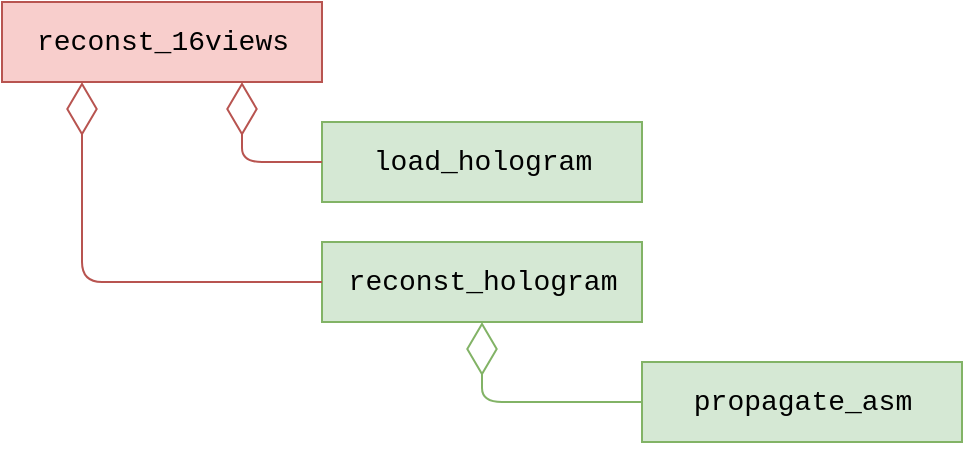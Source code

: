 <mxfile version="13.6.5" type="device" pages="3"><diagram id="iY3fUr5Ws9QMiDp5ibDl" name="Page-1"><mxGraphModel dx="811" dy="442" grid="1" gridSize="10" guides="1" tooltips="1" connect="1" arrows="1" fold="1" page="1" pageScale="1" pageWidth="850" pageHeight="1100" math="0" shadow="0"><root><mxCell id="0"/><mxCell id="1" parent="0"/><mxCell id="WCBqe-4smAD-PxwJlMG--1" value="reconst_16views" style="html=1;fontFamily=Courier New;fontSize=14;fillColor=#f8cecc;strokeColor=#b85450;" vertex="1" parent="1"><mxGeometry x="40" y="40" width="160" height="40" as="geometry"/></mxCell><mxCell id="WCBqe-4smAD-PxwJlMG--2" value="load_hologram" style="html=1;fontFamily=Courier New;fontSize=14;fillColor=#d5e8d4;strokeColor=#82b366;" vertex="1" parent="1"><mxGeometry x="200" y="100" width="160" height="40" as="geometry"/></mxCell><mxCell id="WCBqe-4smAD-PxwJlMG--3" value="reconst_hologram" style="html=1;fontFamily=Courier New;fontSize=14;fillColor=#d5e8d4;strokeColor=#82b366;" vertex="1" parent="1"><mxGeometry x="200" y="160" width="160" height="40" as="geometry"/></mxCell><mxCell id="WCBqe-4smAD-PxwJlMG--4" value="propagate_asm" style="html=1;fontFamily=Courier New;fontSize=14;fillColor=#d5e8d4;strokeColor=#82b366;" vertex="1" parent="1"><mxGeometry x="360" y="220" width="160" height="40" as="geometry"/></mxCell><mxCell id="WCBqe-4smAD-PxwJlMG--5" value="" style="endArrow=diamondThin;endFill=0;endSize=24;html=1;fontFamily=Courier New;fontSize=14;entryX=0.75;entryY=1;entryDx=0;entryDy=0;exitX=0;exitY=0.5;exitDx=0;exitDy=0;fillColor=#f8cecc;strokeColor=#b85450;" edge="1" parent="1" source="WCBqe-4smAD-PxwJlMG--2" target="WCBqe-4smAD-PxwJlMG--1"><mxGeometry width="160" relative="1" as="geometry"><mxPoint x="340" y="400" as="sourcePoint"/><mxPoint x="500" y="400" as="targetPoint"/><Array as="points"><mxPoint x="160" y="120"/></Array></mxGeometry></mxCell><mxCell id="WCBqe-4smAD-PxwJlMG--6" value="" style="endArrow=diamondThin;endFill=0;endSize=24;html=1;fontFamily=Courier New;fontSize=14;entryX=0.25;entryY=1;entryDx=0;entryDy=0;exitX=0;exitY=0.5;exitDx=0;exitDy=0;fillColor=#f8cecc;strokeColor=#b85450;" edge="1" parent="1" source="WCBqe-4smAD-PxwJlMG--3" target="WCBqe-4smAD-PxwJlMG--1"><mxGeometry width="160" relative="1" as="geometry"><mxPoint x="340" y="400" as="sourcePoint"/><mxPoint x="500" y="400" as="targetPoint"/><Array as="points"><mxPoint x="80" y="180"/></Array></mxGeometry></mxCell><mxCell id="WCBqe-4smAD-PxwJlMG--7" value="" style="endArrow=diamondThin;endFill=0;endSize=24;html=1;fontFamily=Courier New;fontSize=14;entryX=0.5;entryY=1;entryDx=0;entryDy=0;exitX=0;exitY=0.5;exitDx=0;exitDy=0;fillColor=#d5e8d4;strokeColor=#82b366;" edge="1" parent="1" source="WCBqe-4smAD-PxwJlMG--4" target="WCBqe-4smAD-PxwJlMG--3"><mxGeometry width="160" relative="1" as="geometry"><mxPoint x="340" y="400" as="sourcePoint"/><mxPoint x="500" y="400" as="targetPoint"/><Array as="points"><mxPoint x="280" y="240"/></Array></mxGeometry></mxCell></root></mxGraphModel></diagram><diagram id="PWsHkbUvn_xlbvFjzU6t" name="Page-2"><mxGraphModel dx="811" dy="442" grid="1" gridSize="10" guides="1" tooltips="1" connect="1" arrows="1" fold="1" page="1" pageScale="1" pageWidth="850" pageHeight="1100" math="0" shadow="0"><root><mxCell id="4wphVojE3mwtrdc_9HJ6-0"/><mxCell id="4wphVojE3mwtrdc_9HJ6-1" parent="4wphVojE3mwtrdc_9HJ6-0"/><mxCell id="swi-ndvMBsYdU9F19lqf-0" value="compress_views" style="html=1;fontFamily=Courier New;fontSize=14;fillColor=#f8cecc;strokeColor=#b85450;" vertex="1" parent="4wphVojE3mwtrdc_9HJ6-1"><mxGeometry x="40" y="40" width="160" height="40" as="geometry"/></mxCell><mxCell id="swi-ndvMBsYdU9F19lqf-1" value="cod_jpeg2000" style="html=1;fontFamily=Courier New;fontSize=14;fillColor=#d5e8d4;strokeColor=#82b366;" vertex="1" parent="4wphVojE3mwtrdc_9HJ6-1"><mxGeometry x="200" y="100" width="160" height="40" as="geometry"/></mxCell><mxCell id="swi-ndvMBsYdU9F19lqf-2" value="dec_jpeg2000" style="html=1;fontFamily=Courier New;fontSize=14;fillColor=#d5e8d4;strokeColor=#82b366;" vertex="1" parent="4wphVojE3mwtrdc_9HJ6-1"><mxGeometry x="200" y="160" width="160" height="40" as="geometry"/></mxCell><mxCell id="swi-ndvMBsYdU9F19lqf-3" value="psnr" style="html=1;fontFamily=Courier New;fontSize=14;fillColor=#d5e8d4;strokeColor=#82b366;" vertex="1" parent="4wphVojE3mwtrdc_9HJ6-1"><mxGeometry x="200" y="220" width="160" height="40" as="geometry"/></mxCell><mxCell id="swi-ndvMBsYdU9F19lqf-4" value="" style="endArrow=diamondThin;endFill=0;endSize=24;html=1;fontFamily=Courier New;fontSize=14;entryX=0.75;entryY=1;entryDx=0;entryDy=0;exitX=0;exitY=0.5;exitDx=0;exitDy=0;fillColor=#f8cecc;strokeColor=#b85450;" edge="1" parent="4wphVojE3mwtrdc_9HJ6-1" source="swi-ndvMBsYdU9F19lqf-1" target="swi-ndvMBsYdU9F19lqf-0"><mxGeometry width="160" relative="1" as="geometry"><mxPoint x="340" y="400" as="sourcePoint"/><mxPoint x="500" y="400" as="targetPoint"/><Array as="points"><mxPoint x="160" y="120"/></Array></mxGeometry></mxCell><mxCell id="swi-ndvMBsYdU9F19lqf-5" value="" style="endArrow=diamondThin;endFill=0;endSize=24;html=1;fontFamily=Courier New;fontSize=14;entryX=0.5;entryY=1;entryDx=0;entryDy=0;exitX=0;exitY=0.5;exitDx=0;exitDy=0;fillColor=#f8cecc;strokeColor=#b85450;" edge="1" parent="4wphVojE3mwtrdc_9HJ6-1" source="swi-ndvMBsYdU9F19lqf-2" target="swi-ndvMBsYdU9F19lqf-0"><mxGeometry width="160" relative="1" as="geometry"><mxPoint x="340" y="400" as="sourcePoint"/><mxPoint x="500" y="400" as="targetPoint"/><Array as="points"><mxPoint x="120" y="180"/></Array></mxGeometry></mxCell><mxCell id="swi-ndvMBsYdU9F19lqf-6" value="" style="endArrow=diamondThin;endFill=0;endSize=24;html=1;fontFamily=Courier New;fontSize=14;entryX=0.25;entryY=1;entryDx=0;entryDy=0;exitX=0;exitY=0.5;exitDx=0;exitDy=0;fillColor=#f8cecc;strokeColor=#b85450;" edge="1" parent="4wphVojE3mwtrdc_9HJ6-1" source="swi-ndvMBsYdU9F19lqf-3" target="swi-ndvMBsYdU9F19lqf-0"><mxGeometry width="160" relative="1" as="geometry"><mxPoint x="340" y="400" as="sourcePoint"/><mxPoint x="500" y="400" as="targetPoint"/><Array as="points"><mxPoint x="80" y="240"/></Array></mxGeometry></mxCell></root></mxGraphModel></diagram><diagram id="s_nJfuhKcJLnyfGouV4D" name="Page-3"><mxGraphModel dx="1420" dy="774" grid="1" gridSize="10" guides="1" tooltips="1" connect="1" arrows="1" fold="1" page="1" pageScale="1" pageWidth="850" pageHeight="1100" math="0" shadow="0"><root><mxCell id="zsWr_reQ3h_Ut193rZ2x-0"/><mxCell id="zsWr_reQ3h_Ut193rZ2x-1" parent="zsWr_reQ3h_Ut193rZ2x-0"/><mxCell id="zsWr_reQ3h_Ut193rZ2x-2" value="&lt;div&gt;Holograma&lt;/div&gt;&lt;div&gt;(amplitude)&lt;/div&gt;&lt;div&gt;[bitmap]&lt;br&gt;&lt;/div&gt;" style="shape=parallelogram;html=1;strokeWidth=2;perimeter=parallelogramPerimeter;whiteSpace=wrap;rounded=1;arcSize=12;size=0.115;fontFamily=Garamond;fontSize=14;fillColor=#f8cecc;strokeColor=#b85450;" vertex="1" parent="zsWr_reQ3h_Ut193rZ2x-1"><mxGeometry x="40" y="20" width="160" height="60" as="geometry"/></mxCell><mxCell id="zsWr_reQ3h_Ut193rZ2x-3" value="&lt;div&gt;Holograma&lt;/div&gt;&lt;div&gt;(fase)&lt;/div&gt;&lt;div&gt;[bitmap]&lt;/div&gt;" style="shape=parallelogram;html=1;strokeWidth=2;perimeter=parallelogramPerimeter;whiteSpace=wrap;rounded=1;arcSize=12;size=0.115;fontFamily=Garamond;fontSize=14;fillColor=#f8cecc;strokeColor=#b85450;" vertex="1" parent="zsWr_reQ3h_Ut193rZ2x-1"><mxGeometry x="240" y="20" width="160" height="60" as="geometry"/></mxCell><mxCell id="zsWr_reQ3h_Ut193rZ2x-4" value="&lt;div&gt;Holograma&lt;/div&gt;&lt;div&gt;(especificações)&lt;/div&gt;&lt;div&gt;[JSON]&lt;br&gt;&lt;/div&gt;" style="shape=parallelogram;html=1;strokeWidth=2;perimeter=parallelogramPerimeter;whiteSpace=wrap;rounded=1;arcSize=12;size=0.115;fontFamily=Garamond;fontSize=14;fillColor=#dae8fc;strokeColor=#6c8ebf;" vertex="1" parent="zsWr_reQ3h_Ut193rZ2x-1"><mxGeometry x="530" y="20" width="160" height="60" as="geometry"/></mxCell><mxCell id="zsWr_reQ3h_Ut193rZ2x-5" value="load_hologram" style="rounded=1;whiteSpace=wrap;html=1;absoluteArcSize=1;arcSize=14;strokeWidth=2;fontFamily=Courier New;fontSize=14;fillColor=#d5e8d4;strokeColor=#82b366;" vertex="1" parent="zsWr_reQ3h_Ut193rZ2x-1"><mxGeometry x="400" y="160" width="160" height="40" as="geometry"/></mxCell><mxCell id="zsWr_reQ3h_Ut193rZ2x-6" value="reconst_hologram" style="rounded=1;whiteSpace=wrap;html=1;absoluteArcSize=1;arcSize=14;strokeWidth=2;fontFamily=Courier New;fontSize=14;fillColor=#d5e8d4;strokeColor=#82b366;" vertex="1" parent="zsWr_reQ3h_Ut193rZ2x-1"><mxGeometry x="400" y="240" width="160" height="40" as="geometry"/></mxCell><mxCell id="zsWr_reQ3h_Ut193rZ2x-7" value="propagate_asm" style="rounded=1;whiteSpace=wrap;html=1;absoluteArcSize=1;arcSize=14;strokeWidth=2;fontFamily=Courier New;fontSize=14;fillColor=#d5e8d4;strokeColor=#82b366;" vertex="1" parent="zsWr_reQ3h_Ut193rZ2x-1"><mxGeometry x="660" y="240" width="160" height="40" as="geometry"/></mxCell><mxCell id="zsWr_reQ3h_Ut193rZ2x-8" value="reconst_16views" style="rounded=1;whiteSpace=wrap;html=1;absoluteArcSize=1;arcSize=14;strokeWidth=2;fontFamily=Courier New;fontSize=14;fillColor=#fff2cc;strokeColor=#d6b656;" vertex="1" parent="zsWr_reQ3h_Ut193rZ2x-1"><mxGeometry x="140" y="160" width="160" height="40" as="geometry"/></mxCell><mxCell id="zsWr_reQ3h_Ut193rZ2x-9" value="Use" style="endArrow=open;endSize=12;dashed=1;html=1;fontFamily=Courier New;fontSize=14;exitX=1;exitY=0.5;exitDx=0;exitDy=0;entryX=0;entryY=0.5;entryDx=0;entryDy=0;" edge="1" parent="zsWr_reQ3h_Ut193rZ2x-1" source="zsWr_reQ3h_Ut193rZ2x-8" target="zsWr_reQ3h_Ut193rZ2x-5"><mxGeometry width="160" relative="1" as="geometry"><mxPoint x="310" y="230" as="sourcePoint"/><mxPoint x="470" y="230" as="targetPoint"/></mxGeometry></mxCell><mxCell id="zsWr_reQ3h_Ut193rZ2x-10" value="Use" style="endArrow=open;endSize=12;dashed=1;html=1;fontFamily=Courier New;fontSize=14;exitX=1;exitY=0.75;exitDx=0;exitDy=0;entryX=0;entryY=0.5;entryDx=0;entryDy=0;" edge="1" parent="zsWr_reQ3h_Ut193rZ2x-1" source="zsWr_reQ3h_Ut193rZ2x-8" target="zsWr_reQ3h_Ut193rZ2x-6"><mxGeometry width="160" relative="1" as="geometry"><mxPoint x="340" y="400" as="sourcePoint"/><mxPoint x="500" y="400" as="targetPoint"/><Array as="points"><mxPoint x="350" y="190"/><mxPoint x="350" y="260"/></Array></mxGeometry></mxCell><mxCell id="zsWr_reQ3h_Ut193rZ2x-11" value="Use" style="endArrow=open;endSize=12;dashed=1;html=1;fontFamily=Courier New;fontSize=14;exitX=1;exitY=0.5;exitDx=0;exitDy=0;entryX=0;entryY=0.5;entryDx=0;entryDy=0;" edge="1" parent="zsWr_reQ3h_Ut193rZ2x-1" source="zsWr_reQ3h_Ut193rZ2x-6" target="zsWr_reQ3h_Ut193rZ2x-7"><mxGeometry width="160" relative="1" as="geometry"><mxPoint x="340" y="400" as="sourcePoint"/><mxPoint x="500" y="400" as="targetPoint"/></mxGeometry></mxCell><mxCell id="zsWr_reQ3h_Ut193rZ2x-14" value="" style="endArrow=classic;html=1;fontFamily=Courier New;fontSize=14;exitX=0.5;exitY=1;exitDx=0;exitDy=0;entryX=0.25;entryY=0;entryDx=0;entryDy=0;fillColor=#f8cecc;strokeColor=#b85450;strokeWidth=3;" edge="1" parent="zsWr_reQ3h_Ut193rZ2x-1" source="zsWr_reQ3h_Ut193rZ2x-2" target="zsWr_reQ3h_Ut193rZ2x-8"><mxGeometry width="50" height="50" relative="1" as="geometry"><mxPoint x="400" y="420" as="sourcePoint"/><mxPoint x="450" y="370" as="targetPoint"/><Array as="points"><mxPoint x="120" y="120"/><mxPoint x="180" y="120"/></Array></mxGeometry></mxCell><mxCell id="zsWr_reQ3h_Ut193rZ2x-15" value="" style="endArrow=classic;html=1;fontFamily=Courier New;fontSize=14;exitX=0.5;exitY=1;exitDx=0;exitDy=0;entryX=0.75;entryY=0;entryDx=0;entryDy=0;fillColor=#f8cecc;strokeColor=#b85450;strokeWidth=3;" edge="1" parent="zsWr_reQ3h_Ut193rZ2x-1" source="zsWr_reQ3h_Ut193rZ2x-3" target="zsWr_reQ3h_Ut193rZ2x-8"><mxGeometry width="50" height="50" relative="1" as="geometry"><mxPoint x="400" y="420" as="sourcePoint"/><mxPoint x="450" y="370" as="targetPoint"/><Array as="points"><mxPoint x="320" y="120"/><mxPoint x="260" y="120"/></Array></mxGeometry></mxCell><mxCell id="zsWr_reQ3h_Ut193rZ2x-16" value="&lt;div&gt;Holograma reconstruído&lt;/div&gt;&lt;div&gt;(16 vistas)&lt;/div&gt;" style="shape=parallelogram;html=1;strokeWidth=2;perimeter=parallelogramPerimeter;whiteSpace=wrap;rounded=1;arcSize=12;size=0.115;fontFamily=Garamond;fontSize=14;fillColor=#f8cecc;strokeColor=#b85450;" vertex="1" parent="zsWr_reQ3h_Ut193rZ2x-1"><mxGeometry x="140" y="360" width="160" height="80" as="geometry"/></mxCell><mxCell id="zsWr_reQ3h_Ut193rZ2x-17" value="" style="endArrow=classic;html=1;fontFamily=Courier New;fontSize=14;exitX=0.5;exitY=1;exitDx=0;exitDy=0;entryX=0.5;entryY=0;entryDx=0;entryDy=0;fillColor=#f8cecc;strokeColor=#b85450;strokeWidth=3;" edge="1" parent="zsWr_reQ3h_Ut193rZ2x-1" source="zsWr_reQ3h_Ut193rZ2x-8" target="zsWr_reQ3h_Ut193rZ2x-16"><mxGeometry width="50" height="50" relative="1" as="geometry"><mxPoint x="400" y="420" as="sourcePoint"/><mxPoint x="450" y="370" as="targetPoint"/></mxGeometry></mxCell><mxCell id="zsWr_reQ3h_Ut193rZ2x-18" value="cod_jpeg2000" style="rounded=1;whiteSpace=wrap;html=1;absoluteArcSize=1;arcSize=14;strokeWidth=2;fontFamily=Courier New;fontSize=14;fillColor=#d5e8d4;strokeColor=#82b366;" vertex="1" parent="zsWr_reQ3h_Ut193rZ2x-1"><mxGeometry x="140" y="480" width="160" height="40" as="geometry"/></mxCell><mxCell id="zsWr_reQ3h_Ut193rZ2x-19" value="&lt;div&gt;Holograma&lt;/div&gt;&lt;div&gt;codificado&lt;/div&gt;" style="shape=parallelogram;html=1;strokeWidth=2;perimeter=parallelogramPerimeter;whiteSpace=wrap;rounded=1;arcSize=12;size=0.115;fontFamily=Garamond;fontSize=14;" vertex="1" parent="zsWr_reQ3h_Ut193rZ2x-1"><mxGeometry x="140" y="560" width="160" height="40" as="geometry"/></mxCell><mxCell id="zsWr_reQ3h_Ut193rZ2x-20" value="dec_jpeg2000" style="rounded=1;whiteSpace=wrap;html=1;absoluteArcSize=1;arcSize=14;strokeWidth=2;fontFamily=Courier New;fontSize=14;fillColor=#d5e8d4;strokeColor=#82b366;" vertex="1" parent="zsWr_reQ3h_Ut193rZ2x-1"><mxGeometry x="140" y="640" width="160" height="40" as="geometry"/></mxCell><mxCell id="zsWr_reQ3h_Ut193rZ2x-21" value="&lt;div&gt;Holograma&lt;/div&gt;&lt;div&gt;descodificado&lt;/div&gt;" style="shape=parallelogram;html=1;strokeWidth=2;perimeter=parallelogramPerimeter;whiteSpace=wrap;rounded=1;arcSize=12;size=0.115;fontFamily=Garamond;fontSize=14;" vertex="1" parent="zsWr_reQ3h_Ut193rZ2x-1"><mxGeometry x="140" y="720" width="160" height="40" as="geometry"/></mxCell><mxCell id="zsWr_reQ3h_Ut193rZ2x-22" value="psnr" style="rounded=1;whiteSpace=wrap;html=1;absoluteArcSize=1;arcSize=14;strokeWidth=2;fontFamily=Courier New;fontSize=14;fillColor=#d5e8d4;strokeColor=#82b366;" vertex="1" parent="zsWr_reQ3h_Ut193rZ2x-1"><mxGeometry x="400" y="720" width="160" height="40" as="geometry"/></mxCell><mxCell id="zsWr_reQ3h_Ut193rZ2x-23" value="Métrica PSNR" style="shape=parallelogram;html=1;strokeWidth=2;perimeter=parallelogramPerimeter;whiteSpace=wrap;rounded=1;arcSize=12;size=0.115;fontFamily=Garamond;fontSize=14;fillColor=#f8cecc;strokeColor=#b85450;" vertex="1" parent="zsWr_reQ3h_Ut193rZ2x-1"><mxGeometry x="660" y="720" width="160" height="40" as="geometry"/></mxCell><mxCell id="zsWr_reQ3h_Ut193rZ2x-24" value="plot_graphic" style="rounded=1;whiteSpace=wrap;html=1;absoluteArcSize=1;arcSize=14;strokeWidth=2;fontFamily=Courier New;fontSize=14;fillColor=#fff2cc;strokeColor=#d6b656;" vertex="1" parent="zsWr_reQ3h_Ut193rZ2x-1"><mxGeometry x="660" y="800" width="160" height="40" as="geometry"/></mxCell><mxCell id="zsWr_reQ3h_Ut193rZ2x-25" value="&lt;div&gt;Gráficos de&lt;/div&gt;&lt;div&gt;métricas&lt;br&gt;&lt;/div&gt;" style="shape=parallelogram;html=1;strokeWidth=2;perimeter=parallelogramPerimeter;whiteSpace=wrap;rounded=1;arcSize=12;size=0.115;fontFamily=Garamond;fontSize=14;fillColor=#f8cecc;strokeColor=#b85450;" vertex="1" parent="zsWr_reQ3h_Ut193rZ2x-1"><mxGeometry x="660" y="880" width="160" height="40" as="geometry"/></mxCell><mxCell id="zsWr_reQ3h_Ut193rZ2x-27" value="" style="endArrow=classic;html=1;fontFamily=Courier New;fontSize=14;exitX=0.5;exitY=1;exitDx=0;exitDy=0;entryX=0.5;entryY=0;entryDx=0;entryDy=0;fillColor=#d5e8d4;strokeColor=#82b366;strokeWidth=2;" edge="1" parent="zsWr_reQ3h_Ut193rZ2x-1" source="zsWr_reQ3h_Ut193rZ2x-18" target="zsWr_reQ3h_Ut193rZ2x-19"><mxGeometry width="50" height="50" relative="1" as="geometry"><mxPoint x="400" y="710" as="sourcePoint"/><mxPoint x="450" y="660" as="targetPoint"/></mxGeometry></mxCell><mxCell id="zsWr_reQ3h_Ut193rZ2x-28" value="" style="endArrow=classic;html=1;fontFamily=Courier New;fontSize=14;exitX=0.5;exitY=1;exitDx=0;exitDy=0;entryX=0.5;entryY=0;entryDx=0;entryDy=0;fillColor=#d5e8d4;strokeColor=#82b366;strokeWidth=2;" edge="1" parent="zsWr_reQ3h_Ut193rZ2x-1" source="zsWr_reQ3h_Ut193rZ2x-19" target="zsWr_reQ3h_Ut193rZ2x-20"><mxGeometry width="50" height="50" relative="1" as="geometry"><mxPoint x="400" y="710" as="sourcePoint"/><mxPoint x="450" y="660" as="targetPoint"/></mxGeometry></mxCell><mxCell id="zsWr_reQ3h_Ut193rZ2x-29" value="" style="endArrow=classic;html=1;fontFamily=Courier New;fontSize=14;exitX=0.5;exitY=1;exitDx=0;exitDy=0;entryX=0.5;entryY=0;entryDx=0;entryDy=0;fillColor=#d5e8d4;strokeColor=#82b366;strokeWidth=2;" edge="1" parent="zsWr_reQ3h_Ut193rZ2x-1" source="zsWr_reQ3h_Ut193rZ2x-20" target="zsWr_reQ3h_Ut193rZ2x-21"><mxGeometry width="50" height="50" relative="1" as="geometry"><mxPoint x="400" y="710" as="sourcePoint"/><mxPoint x="450" y="660" as="targetPoint"/></mxGeometry></mxCell><mxCell id="zsWr_reQ3h_Ut193rZ2x-30" value="" style="endArrow=classic;html=1;fontFamily=Courier New;fontSize=14;exitX=1;exitY=0.5;exitDx=0;exitDy=0;entryX=0;entryY=0.5;entryDx=0;entryDy=0;fillColor=#d5e8d4;strokeColor=#82b366;strokeWidth=2;" edge="1" parent="zsWr_reQ3h_Ut193rZ2x-1" source="zsWr_reQ3h_Ut193rZ2x-21" target="zsWr_reQ3h_Ut193rZ2x-22"><mxGeometry width="50" height="50" relative="1" as="geometry"><mxPoint x="400" y="710" as="sourcePoint"/><mxPoint x="450" y="660" as="targetPoint"/></mxGeometry></mxCell><mxCell id="zsWr_reQ3h_Ut193rZ2x-32" value="" style="endArrow=classic;html=1;fontFamily=Courier New;fontSize=14;exitX=0.5;exitY=1;exitDx=0;exitDy=0;entryX=0.5;entryY=0;entryDx=0;entryDy=0;fillColor=#f8cecc;strokeColor=#b85450;strokeWidth=3;" edge="1" parent="zsWr_reQ3h_Ut193rZ2x-1" source="zsWr_reQ3h_Ut193rZ2x-23" target="zsWr_reQ3h_Ut193rZ2x-24"><mxGeometry width="50" height="50" relative="1" as="geometry"><mxPoint x="400" y="710" as="sourcePoint"/><mxPoint x="450" y="660" as="targetPoint"/></mxGeometry></mxCell><mxCell id="zsWr_reQ3h_Ut193rZ2x-33" value="" style="endArrow=classic;html=1;fontFamily=Courier New;fontSize=14;exitX=0.5;exitY=1;exitDx=0;exitDy=0;entryX=0.5;entryY=0;entryDx=0;entryDy=0;fillColor=#f8cecc;strokeColor=#b85450;strokeWidth=3;" edge="1" parent="zsWr_reQ3h_Ut193rZ2x-1" source="zsWr_reQ3h_Ut193rZ2x-24" target="zsWr_reQ3h_Ut193rZ2x-25"><mxGeometry width="50" height="50" relative="1" as="geometry"><mxPoint x="400" y="710" as="sourcePoint"/><mxPoint x="450" y="660" as="targetPoint"/></mxGeometry></mxCell><mxCell id="zsWr_reQ3h_Ut193rZ2x-35" value="" style="endArrow=classic;html=1;fontFamily=Courier New;fontSize=14;exitX=0.5;exitY=1;exitDx=0;exitDy=0;entryX=0.75;entryY=0;entryDx=0;entryDy=0;fillColor=#dae8fc;strokeColor=#6c8ebf;strokeWidth=2;" edge="1" parent="zsWr_reQ3h_Ut193rZ2x-1" source="zsWr_reQ3h_Ut193rZ2x-4" target="zsWr_reQ3h_Ut193rZ2x-6"><mxGeometry width="50" height="50" relative="1" as="geometry"><mxPoint x="400" y="390" as="sourcePoint"/><mxPoint x="450" y="340" as="targetPoint"/><Array as="points"><mxPoint x="610" y="120"/><mxPoint x="610" y="220"/><mxPoint x="520" y="220"/></Array></mxGeometry></mxCell><mxCell id="zsWr_reQ3h_Ut193rZ2x-36" value="compress_views" style="rounded=1;whiteSpace=wrap;html=1;absoluteArcSize=1;arcSize=14;strokeWidth=2;fontFamily=Courier New;fontSize=14;fillColor=#fff2cc;strokeColor=#d6b656;" vertex="1" parent="zsWr_reQ3h_Ut193rZ2x-1"><mxGeometry x="660" y="480" width="160" height="40" as="geometry"/></mxCell><mxCell id="zsWr_reQ3h_Ut193rZ2x-37" value="" style="endArrow=classic;html=1;fontFamily=Courier New;fontSize=14;exitX=1;exitY=0.5;exitDx=0;exitDy=0;entryX=0.5;entryY=0;entryDx=0;entryDy=0;fillColor=#f8cecc;strokeColor=#b85450;strokeWidth=3;" edge="1" parent="zsWr_reQ3h_Ut193rZ2x-1" source="zsWr_reQ3h_Ut193rZ2x-16" target="zsWr_reQ3h_Ut193rZ2x-36"><mxGeometry width="50" height="50" relative="1" as="geometry"><mxPoint x="400" y="620" as="sourcePoint"/><mxPoint x="450" y="570" as="targetPoint"/><Array as="points"><mxPoint x="740" y="400"/></Array></mxGeometry></mxCell><mxCell id="zsWr_reQ3h_Ut193rZ2x-38" value="" style="endArrow=classic;html=1;fontFamily=Courier New;fontSize=14;exitX=0.5;exitY=1;exitDx=0;exitDy=0;entryX=0.5;entryY=0;entryDx=0;entryDy=0;fillColor=#f8cecc;strokeColor=#b85450;strokeWidth=3;" edge="1" parent="zsWr_reQ3h_Ut193rZ2x-1" source="zsWr_reQ3h_Ut193rZ2x-36" target="zsWr_reQ3h_Ut193rZ2x-23"><mxGeometry width="50" height="50" relative="1" as="geometry"><mxPoint x="400" y="620" as="sourcePoint"/><mxPoint x="450" y="570" as="targetPoint"/></mxGeometry></mxCell><mxCell id="zsWr_reQ3h_Ut193rZ2x-39" value="Use" style="endArrow=open;endSize=12;dashed=1;html=1;fontFamily=Courier New;fontSize=14;exitX=0;exitY=0.25;exitDx=0;exitDy=0;entryX=1;entryY=0.25;entryDx=0;entryDy=0;" edge="1" parent="zsWr_reQ3h_Ut193rZ2x-1" source="zsWr_reQ3h_Ut193rZ2x-36" target="zsWr_reQ3h_Ut193rZ2x-18"><mxGeometry width="160" relative="1" as="geometry"><mxPoint x="340" y="600" as="sourcePoint"/><mxPoint x="500" y="600" as="targetPoint"/></mxGeometry></mxCell><mxCell id="zsWr_reQ3h_Ut193rZ2x-40" value="Use" style="endArrow=open;endSize=12;dashed=1;html=1;fontFamily=Courier New;fontSize=14;exitX=0;exitY=0.5;exitDx=0;exitDy=0;entryX=1;entryY=0.5;entryDx=0;entryDy=0;" edge="1" parent="zsWr_reQ3h_Ut193rZ2x-1" source="zsWr_reQ3h_Ut193rZ2x-36" target="zsWr_reQ3h_Ut193rZ2x-20"><mxGeometry x="0.308" width="160" relative="1" as="geometry"><mxPoint x="340" y="600" as="sourcePoint"/><mxPoint x="500" y="600" as="targetPoint"/><Array as="points"><mxPoint x="400" y="500"/><mxPoint x="400" y="660"/></Array><mxPoint as="offset"/></mxGeometry></mxCell><mxCell id="zsWr_reQ3h_Ut193rZ2x-41" value="Use" style="endArrow=open;endSize=12;dashed=1;html=1;fontFamily=Courier New;fontSize=14;exitX=0;exitY=0.75;exitDx=0;exitDy=0;entryX=0.5;entryY=0;entryDx=0;entryDy=0;" edge="1" parent="zsWr_reQ3h_Ut193rZ2x-1" source="zsWr_reQ3h_Ut193rZ2x-36" target="zsWr_reQ3h_Ut193rZ2x-22"><mxGeometry x="-0.077" y="70" width="160" relative="1" as="geometry"><mxPoint x="340" y="600" as="sourcePoint"/><mxPoint x="500" y="600" as="targetPoint"/><Array as="points"><mxPoint x="480" y="510"/></Array><mxPoint x="-70" y="70" as="offset"/></mxGeometry></mxCell><mxCell id="zsWr_reQ3h_Ut193rZ2x-43" value="return" style="html=1;verticalAlign=bottom;endArrow=open;dashed=1;endSize=8;fontFamily=Courier New;fontSize=14;entryX=0;entryY=0.5;entryDx=0;entryDy=0;exitX=1;exitY=0.5;exitDx=0;exitDy=0;strokeWidth=2;fillColor=#d5e8d4;strokeColor=#82b366;" edge="1" parent="zsWr_reQ3h_Ut193rZ2x-1" source="zsWr_reQ3h_Ut193rZ2x-22" target="zsWr_reQ3h_Ut193rZ2x-23"><mxGeometry relative="1" as="geometry"><mxPoint x="460" y="600" as="sourcePoint"/><mxPoint x="380" y="600" as="targetPoint"/></mxGeometry></mxCell><mxCell id="zsWr_reQ3h_Ut193rZ2x-44" value="call" style="html=1;verticalAlign=bottom;endArrow=open;dashed=1;endSize=8;fontFamily=Courier New;fontSize=14;exitX=0;exitY=0.5;exitDx=0;exitDy=0;entryX=0;entryY=0.5;entryDx=0;entryDy=0;fillColor=#d5e8d4;strokeColor=#82b366;strokeWidth=2;" edge="1" parent="zsWr_reQ3h_Ut193rZ2x-1" source="zsWr_reQ3h_Ut193rZ2x-16" target="zsWr_reQ3h_Ut193rZ2x-18"><mxGeometry x="0.117" relative="1" as="geometry"><mxPoint x="460" y="600" as="sourcePoint"/><mxPoint x="380" y="600" as="targetPoint"/><Array as="points"><mxPoint x="70" y="400"/><mxPoint x="70" y="500"/></Array><mxPoint as="offset"/></mxGeometry></mxCell><mxCell id="zsWr_reQ3h_Ut193rZ2x-50" value="" style="endArrow=classic;html=1;strokeWidth=2;fontFamily=Courier New;fontSize=14;exitX=0.25;exitY=1;exitDx=0;exitDy=0;entryX=0.25;entryY=0;entryDx=0;entryDy=0;fillColor=#d5e8d4;strokeColor=#82b366;" edge="1" parent="zsWr_reQ3h_Ut193rZ2x-1" source="zsWr_reQ3h_Ut193rZ2x-5" target="zsWr_reQ3h_Ut193rZ2x-6"><mxGeometry width="50" height="50" relative="1" as="geometry"><mxPoint x="400" y="400" as="sourcePoint"/><mxPoint x="580" y="320" as="targetPoint"/></mxGeometry></mxCell><mxCell id="zsWr_reQ3h_Ut193rZ2x-51" value="return" style="html=1;verticalAlign=bottom;endArrow=open;dashed=1;endSize=8;strokeWidth=2;fontFamily=Courier New;fontSize=14;exitX=0.25;exitY=1;exitDx=0;exitDy=0;entryX=0.75;entryY=1;entryDx=0;entryDy=0;fillColor=#d5e8d4;strokeColor=#82b366;" edge="1" parent="zsWr_reQ3h_Ut193rZ2x-1" source="zsWr_reQ3h_Ut193rZ2x-6" target="zsWr_reQ3h_Ut193rZ2x-8"><mxGeometry x="-0.222" relative="1" as="geometry"><mxPoint x="460" y="380" as="sourcePoint"/><mxPoint x="380" y="380" as="targetPoint"/><Array as="points"><mxPoint x="440" y="320"/><mxPoint x="260" y="320"/></Array><mxPoint as="offset"/></mxGeometry></mxCell><mxCell id="zsWr_reQ3h_Ut193rZ2x-53" value="call" style="html=1;verticalAlign=bottom;endArrow=open;dashed=1;endSize=8;strokeWidth=2;fontFamily=Courier New;fontSize=14;exitX=1;exitY=0.25;exitDx=0;exitDy=0;entryX=0.25;entryY=0;entryDx=0;entryDy=0;fillColor=#d5e8d4;strokeColor=#82b366;" edge="1" parent="zsWr_reQ3h_Ut193rZ2x-1" source="zsWr_reQ3h_Ut193rZ2x-8" target="zsWr_reQ3h_Ut193rZ2x-5"><mxGeometry x="0.158" relative="1" as="geometry"><mxPoint x="460" y="380" as="sourcePoint"/><mxPoint x="380" y="380" as="targetPoint"/><Array as="points"><mxPoint x="320" y="170"/><mxPoint x="320" y="140"/><mxPoint x="440" y="140"/></Array><mxPoint as="offset"/></mxGeometry></mxCell></root></mxGraphModel></diagram></mxfile>